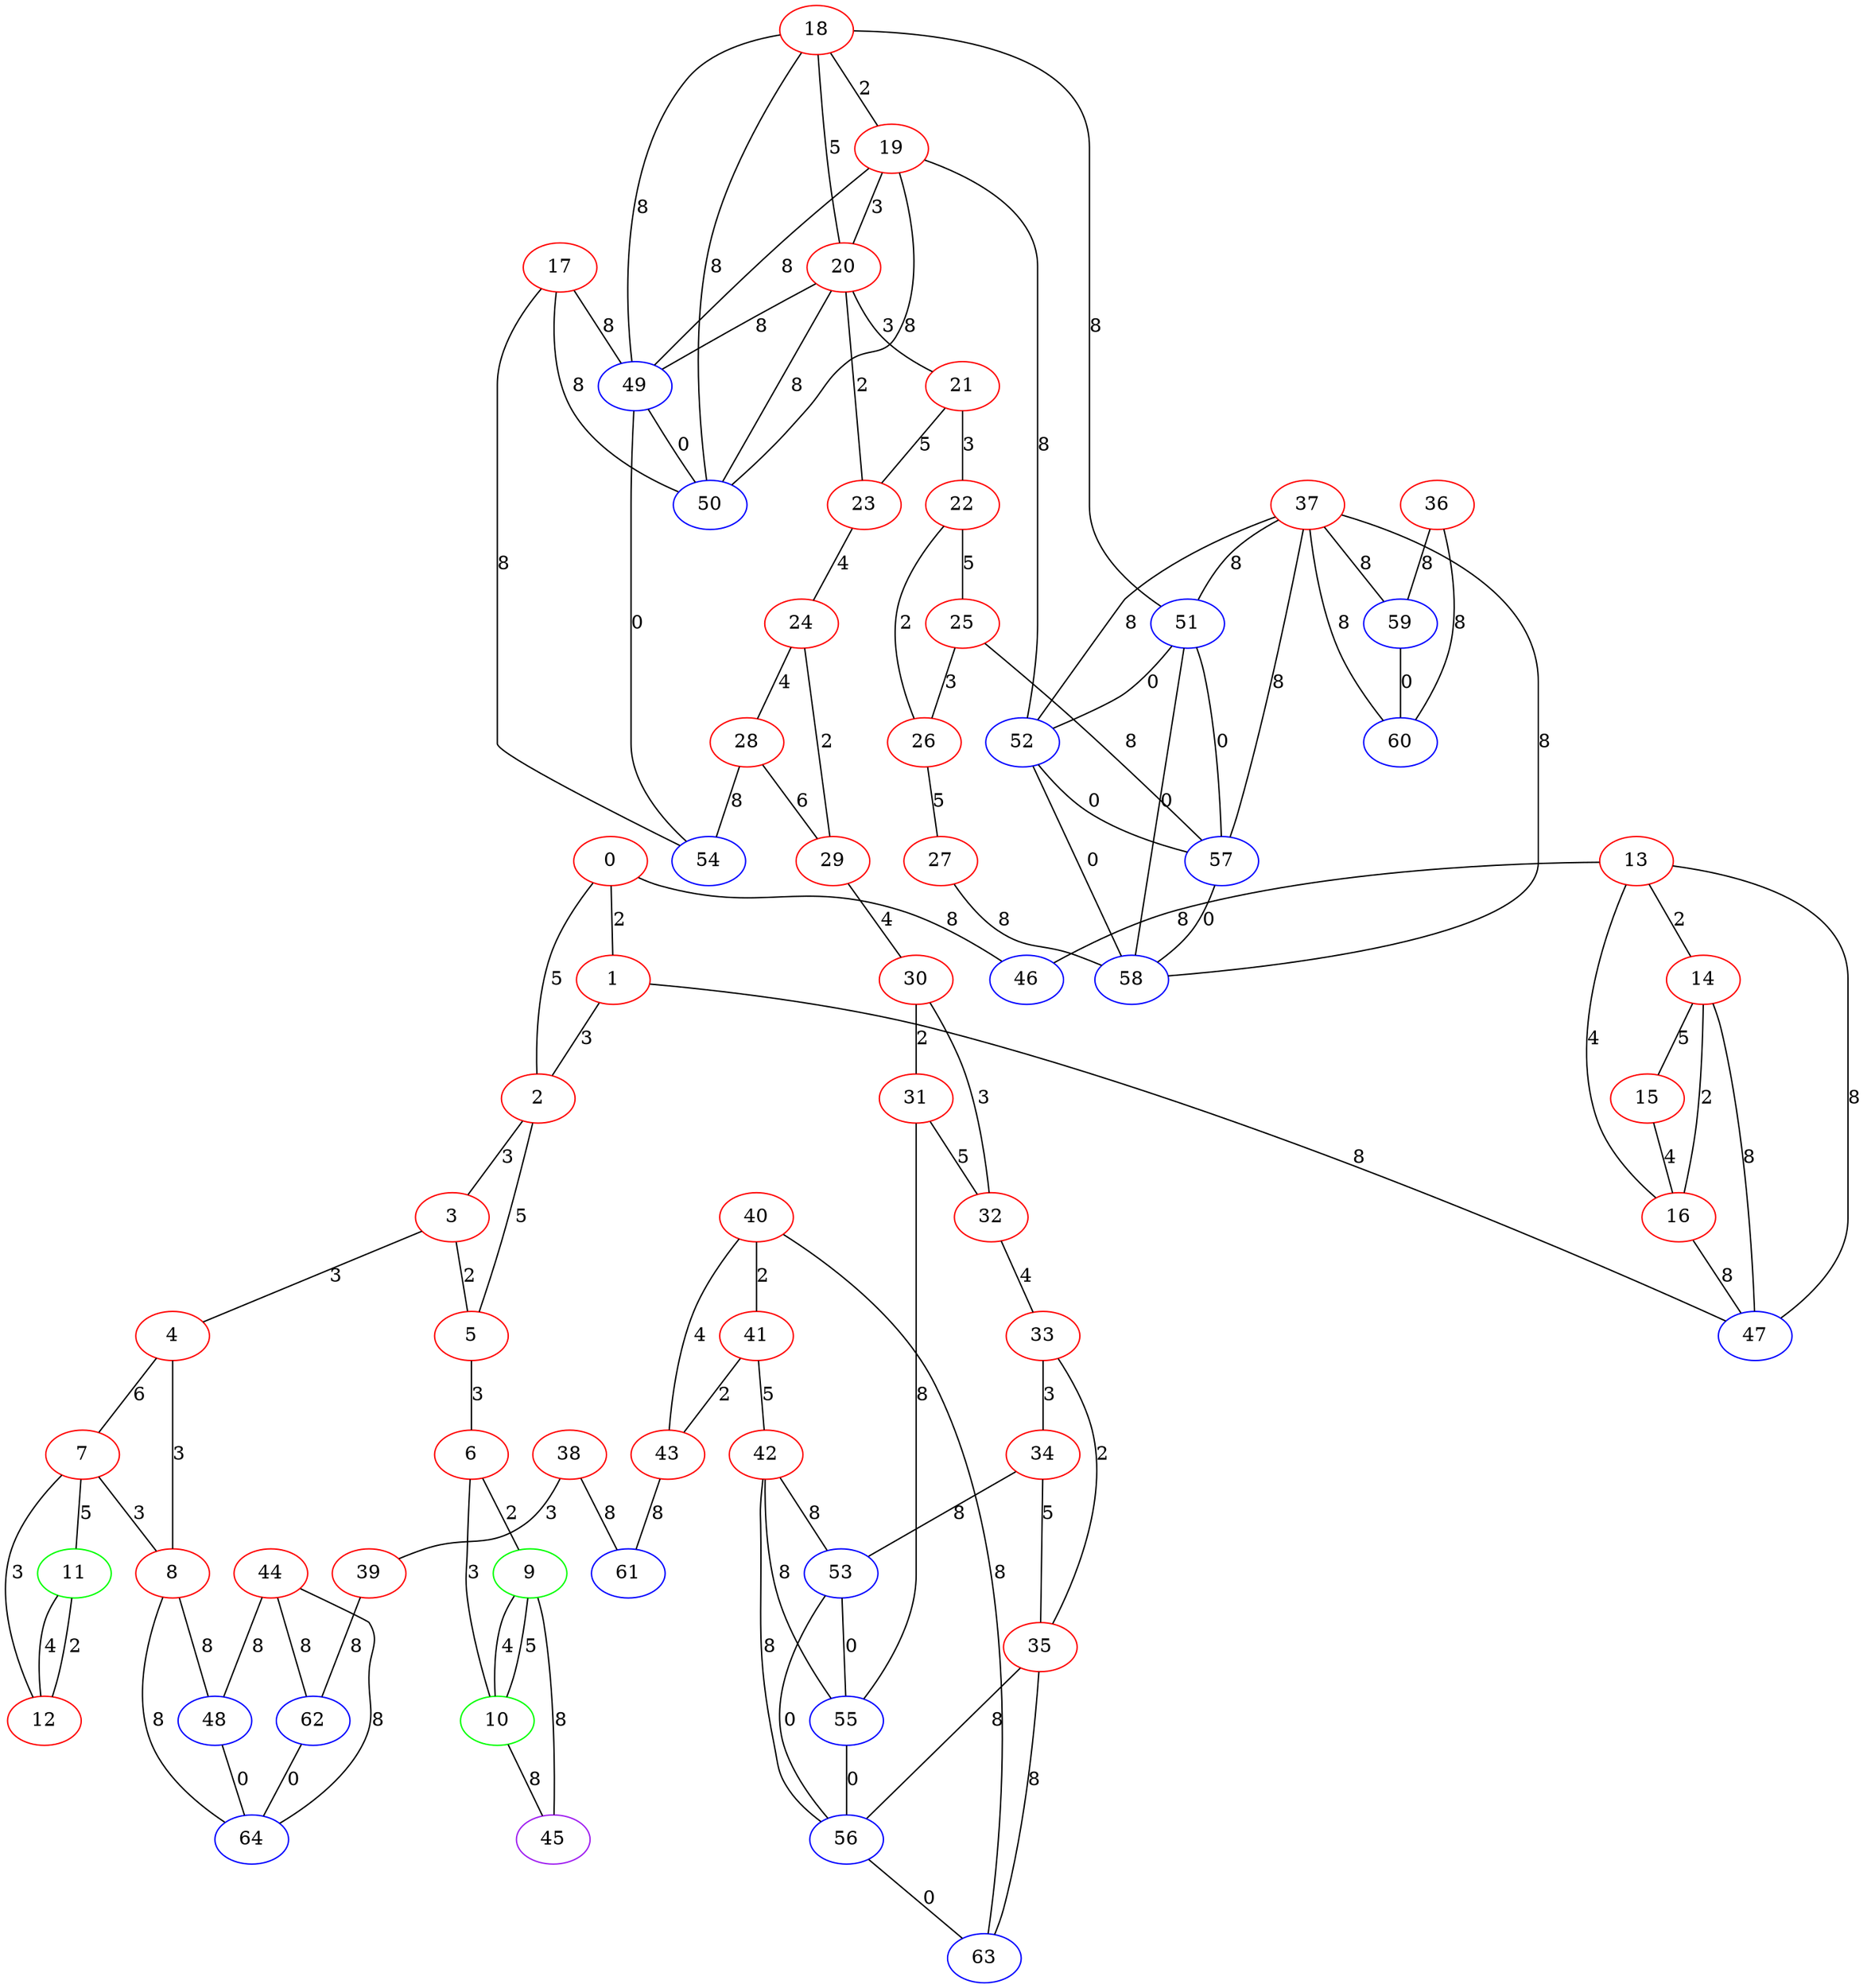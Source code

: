 graph "" {
0 [color=red, weight=1];
1 [color=red, weight=1];
2 [color=red, weight=1];
3 [color=red, weight=1];
4 [color=red, weight=1];
5 [color=red, weight=1];
6 [color=red, weight=1];
7 [color=red, weight=1];
8 [color=red, weight=1];
9 [color=green, weight=2];
10 [color=green, weight=2];
11 [color=green, weight=2];
12 [color=red, weight=1];
13 [color=red, weight=1];
14 [color=red, weight=1];
15 [color=red, weight=1];
16 [color=red, weight=1];
17 [color=red, weight=1];
18 [color=red, weight=1];
19 [color=red, weight=1];
20 [color=red, weight=1];
21 [color=red, weight=1];
22 [color=red, weight=1];
23 [color=red, weight=1];
24 [color=red, weight=1];
25 [color=red, weight=1];
26 [color=red, weight=1];
27 [color=red, weight=1];
28 [color=red, weight=1];
29 [color=red, weight=1];
30 [color=red, weight=1];
31 [color=red, weight=1];
32 [color=red, weight=1];
33 [color=red, weight=1];
34 [color=red, weight=1];
35 [color=red, weight=1];
36 [color=red, weight=1];
37 [color=red, weight=1];
38 [color=red, weight=1];
39 [color=red, weight=1];
40 [color=red, weight=1];
41 [color=red, weight=1];
42 [color=red, weight=1];
43 [color=red, weight=1];
44 [color=red, weight=1];
45 [color=purple, weight=4];
46 [color=blue, weight=3];
47 [color=blue, weight=3];
48 [color=blue, weight=3];
49 [color=blue, weight=3];
50 [color=blue, weight=3];
51 [color=blue, weight=3];
52 [color=blue, weight=3];
53 [color=blue, weight=3];
54 [color=blue, weight=3];
55 [color=blue, weight=3];
56 [color=blue, weight=3];
57 [color=blue, weight=3];
58 [color=blue, weight=3];
59 [color=blue, weight=3];
60 [color=blue, weight=3];
61 [color=blue, weight=3];
62 [color=blue, weight=3];
63 [color=blue, weight=3];
64 [color=blue, weight=3];
0 -- 1  [key=0, label=2];
0 -- 2  [key=0, label=5];
0 -- 46  [key=0, label=8];
1 -- 2  [key=0, label=3];
1 -- 47  [key=0, label=8];
2 -- 3  [key=0, label=3];
2 -- 5  [key=0, label=5];
3 -- 4  [key=0, label=3];
3 -- 5  [key=0, label=2];
4 -- 8  [key=0, label=3];
4 -- 7  [key=0, label=6];
5 -- 6  [key=0, label=3];
6 -- 9  [key=0, label=2];
6 -- 10  [key=0, label=3];
7 -- 8  [key=0, label=3];
7 -- 11  [key=0, label=5];
7 -- 12  [key=0, label=3];
8 -- 48  [key=0, label=8];
8 -- 64  [key=0, label=8];
9 -- 10  [key=0, label=4];
9 -- 10  [key=1, label=5];
9 -- 45  [key=0, label=8];
10 -- 45  [key=0, label=8];
11 -- 12  [key=0, label=2];
11 -- 12  [key=1, label=4];
13 -- 16  [key=0, label=4];
13 -- 46  [key=0, label=8];
13 -- 14  [key=0, label=2];
13 -- 47  [key=0, label=8];
14 -- 16  [key=0, label=2];
14 -- 47  [key=0, label=8];
14 -- 15  [key=0, label=5];
15 -- 16  [key=0, label=4];
16 -- 47  [key=0, label=8];
17 -- 49  [key=0, label=8];
17 -- 50  [key=0, label=8];
17 -- 54  [key=0, label=8];
18 -- 49  [key=0, label=8];
18 -- 50  [key=0, label=8];
18 -- 19  [key=0, label=2];
18 -- 20  [key=0, label=5];
18 -- 51  [key=0, label=8];
19 -- 49  [key=0, label=8];
19 -- 20  [key=0, label=3];
19 -- 50  [key=0, label=8];
19 -- 52  [key=0, label=8];
20 -- 49  [key=0, label=8];
20 -- 50  [key=0, label=8];
20 -- 21  [key=0, label=3];
20 -- 23  [key=0, label=2];
21 -- 22  [key=0, label=3];
21 -- 23  [key=0, label=5];
22 -- 25  [key=0, label=5];
22 -- 26  [key=0, label=2];
23 -- 24  [key=0, label=4];
24 -- 28  [key=0, label=4];
24 -- 29  [key=0, label=2];
25 -- 57  [key=0, label=8];
25 -- 26  [key=0, label=3];
26 -- 27  [key=0, label=5];
27 -- 58  [key=0, label=8];
28 -- 29  [key=0, label=6];
28 -- 54  [key=0, label=8];
29 -- 30  [key=0, label=4];
30 -- 32  [key=0, label=3];
30 -- 31  [key=0, label=2];
31 -- 32  [key=0, label=5];
31 -- 55  [key=0, label=8];
32 -- 33  [key=0, label=4];
33 -- 34  [key=0, label=3];
33 -- 35  [key=0, label=2];
34 -- 35  [key=0, label=5];
34 -- 53  [key=0, label=8];
35 -- 56  [key=0, label=8];
35 -- 63  [key=0, label=8];
36 -- 59  [key=0, label=8];
36 -- 60  [key=0, label=8];
37 -- 51  [key=0, label=8];
37 -- 52  [key=0, label=8];
37 -- 57  [key=0, label=8];
37 -- 58  [key=0, label=8];
37 -- 59  [key=0, label=8];
37 -- 60  [key=0, label=8];
38 -- 61  [key=0, label=8];
38 -- 39  [key=0, label=3];
39 -- 62  [key=0, label=8];
40 -- 41  [key=0, label=2];
40 -- 43  [key=0, label=4];
40 -- 63  [key=0, label=8];
41 -- 42  [key=0, label=5];
41 -- 43  [key=0, label=2];
42 -- 56  [key=0, label=8];
42 -- 53  [key=0, label=8];
42 -- 55  [key=0, label=8];
43 -- 61  [key=0, label=8];
44 -- 64  [key=0, label=8];
44 -- 48  [key=0, label=8];
44 -- 62  [key=0, label=8];
48 -- 64  [key=0, label=0];
49 -- 50  [key=0, label=0];
49 -- 54  [key=0, label=0];
51 -- 57  [key=0, label=0];
51 -- 52  [key=0, label=0];
51 -- 58  [key=0, label=0];
52 -- 58  [key=0, label=0];
52 -- 57  [key=0, label=0];
53 -- 56  [key=0, label=0];
53 -- 55  [key=0, label=0];
55 -- 56  [key=0, label=0];
56 -- 63  [key=0, label=0];
57 -- 58  [key=0, label=0];
59 -- 60  [key=0, label=0];
62 -- 64  [key=0, label=0];
}

